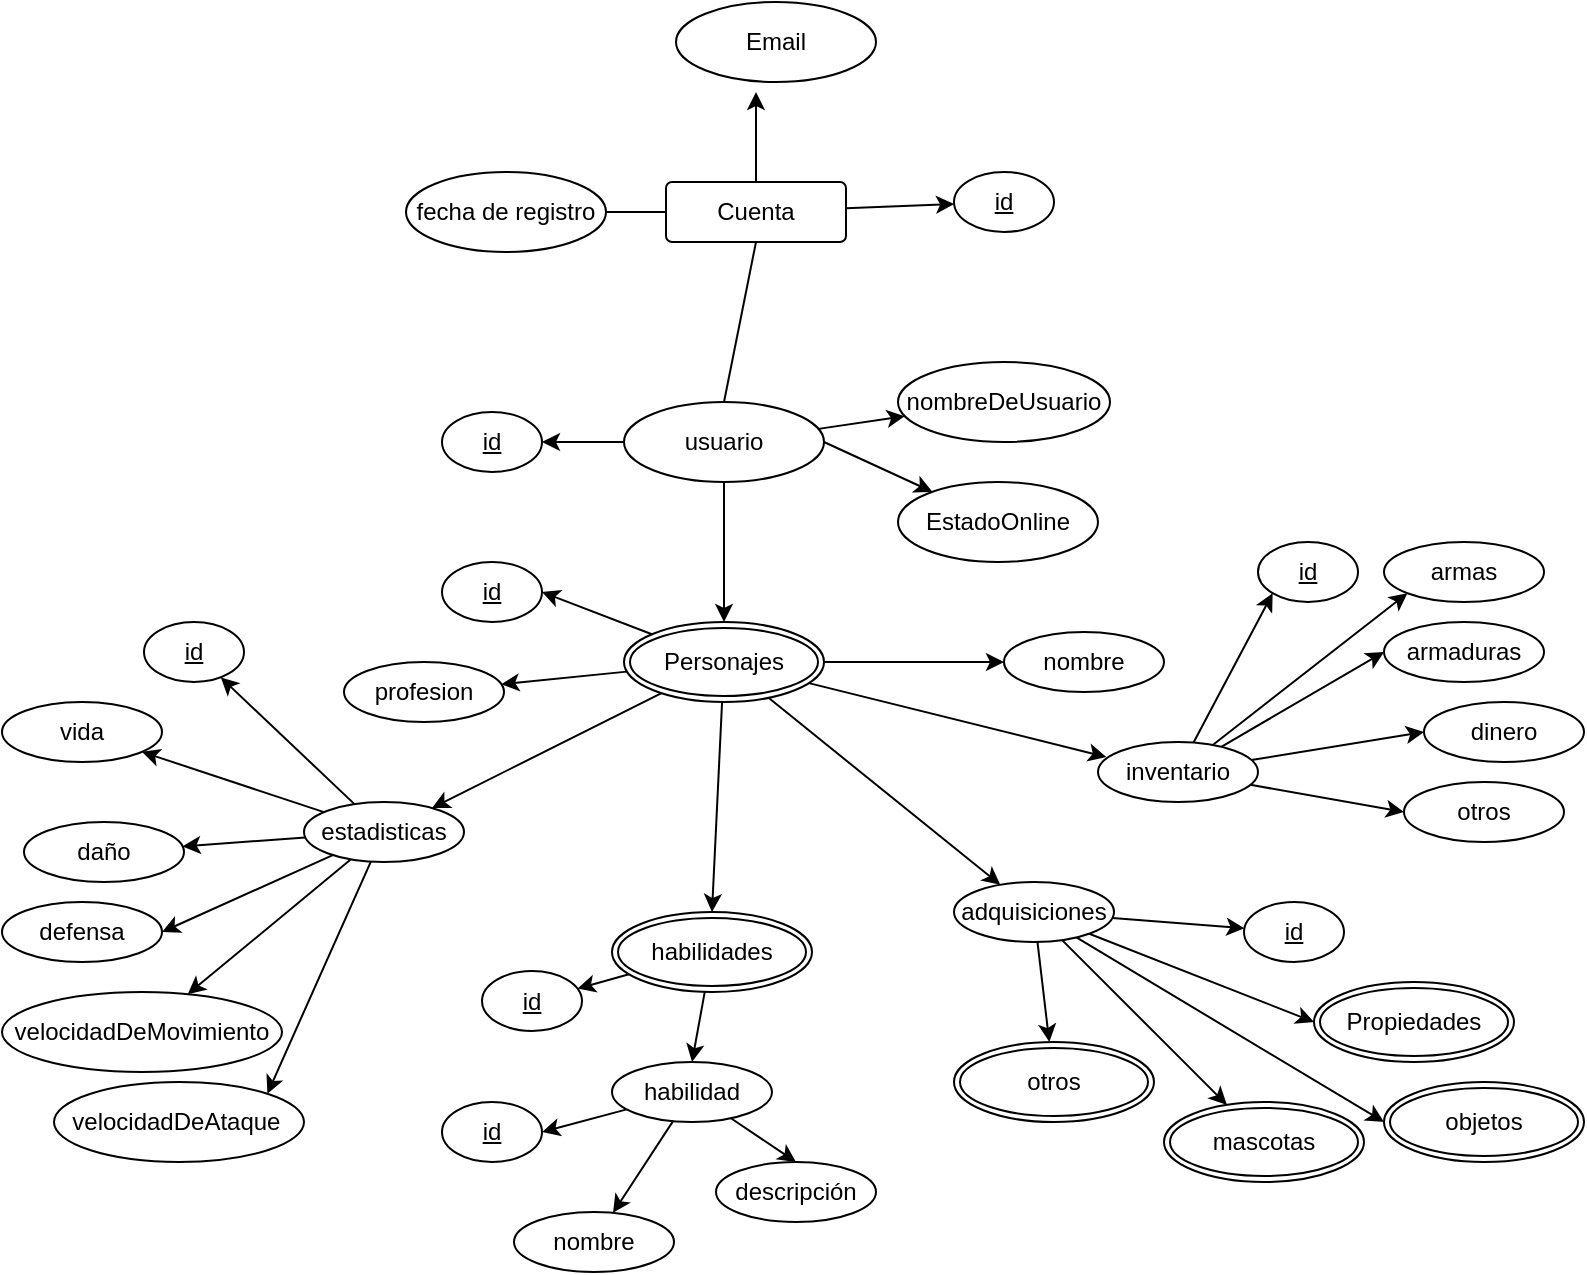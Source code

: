 <mxfile version="24.0.1" type="device" pages="3">
  <diagram name="Entidades v1" id="1uPNDZOsEEvHt69gcTwG">
    <mxGraphModel dx="1194" dy="750" grid="1" gridSize="10" guides="1" tooltips="1" connect="1" arrows="1" fold="1" page="1" pageScale="1" pageWidth="827" pageHeight="1169" math="0" shadow="0">
      <root>
        <mxCell id="0" />
        <mxCell id="1" parent="0" />
        <mxCell id="RHEeBH0dTN_NmTI-Ed17-5" value="fecha de registro" style="ellipse;whiteSpace=wrap;html=1;align=center;" parent="1" vertex="1">
          <mxGeometry x="211" y="155" width="100" height="40" as="geometry" />
        </mxCell>
        <mxCell id="RHEeBH0dTN_NmTI-Ed17-8" style="rounded=0;orthogonalLoop=1;jettySize=auto;html=1;endArrow=none;endFill=0;" parent="1" source="RHEeBH0dTN_NmTI-Ed17-7" target="RHEeBH0dTN_NmTI-Ed17-5" edge="1">
          <mxGeometry relative="1" as="geometry" />
        </mxCell>
        <mxCell id="RHEeBH0dTN_NmTI-Ed17-14" style="edgeStyle=orthogonalEdgeStyle;rounded=0;orthogonalLoop=1;jettySize=auto;html=1;" parent="1" source="RHEeBH0dTN_NmTI-Ed17-7" edge="1">
          <mxGeometry relative="1" as="geometry">
            <mxPoint x="386" y="115" as="targetPoint" />
          </mxGeometry>
        </mxCell>
        <mxCell id="RHEeBH0dTN_NmTI-Ed17-30" style="edgeStyle=none;rounded=0;orthogonalLoop=1;jettySize=auto;html=1;" parent="1" source="RHEeBH0dTN_NmTI-Ed17-7" target="RHEeBH0dTN_NmTI-Ed17-26" edge="1">
          <mxGeometry relative="1" as="geometry" />
        </mxCell>
        <mxCell id="RHEeBH0dTN_NmTI-Ed17-7" value="Cuenta" style="rounded=1;arcSize=10;whiteSpace=wrap;html=1;align=center;" parent="1" vertex="1">
          <mxGeometry x="341" y="160" width="90" height="30" as="geometry" />
        </mxCell>
        <mxCell id="RHEeBH0dTN_NmTI-Ed17-12" style="rounded=0;orthogonalLoop=1;jettySize=auto;html=1;entryX=0.5;entryY=1;entryDx=0;entryDy=0;endArrow=none;endFill=0;exitX=0.5;exitY=0;exitDx=0;exitDy=0;" parent="1" source="RHEeBH0dTN_NmTI-Ed17-23" target="RHEeBH0dTN_NmTI-Ed17-7" edge="1">
          <mxGeometry relative="1" as="geometry">
            <mxPoint x="265.926" y="340.556" as="sourcePoint" />
          </mxGeometry>
        </mxCell>
        <mxCell id="RHEeBH0dTN_NmTI-Ed17-13" value="Email" style="ellipse;whiteSpace=wrap;html=1;align=center;" parent="1" vertex="1">
          <mxGeometry x="346" y="70" width="100" height="40" as="geometry" />
        </mxCell>
        <mxCell id="RHEeBH0dTN_NmTI-Ed17-32" style="edgeStyle=none;rounded=0;orthogonalLoop=1;jettySize=auto;html=1;exitX=0;exitY=0.5;exitDx=0;exitDy=0;" parent="1" source="RHEeBH0dTN_NmTI-Ed17-23" target="RHEeBH0dTN_NmTI-Ed17-31" edge="1">
          <mxGeometry relative="1" as="geometry" />
        </mxCell>
        <mxCell id="RHEeBH0dTN_NmTI-Ed17-34" style="edgeStyle=none;rounded=0;orthogonalLoop=1;jettySize=auto;html=1;" parent="1" source="RHEeBH0dTN_NmTI-Ed17-23" target="RHEeBH0dTN_NmTI-Ed17-33" edge="1">
          <mxGeometry relative="1" as="geometry" />
        </mxCell>
        <mxCell id="RHEeBH0dTN_NmTI-Ed17-36" style="edgeStyle=none;rounded=0;orthogonalLoop=1;jettySize=auto;html=1;exitX=0.5;exitY=1;exitDx=0;exitDy=0;" parent="1" source="RHEeBH0dTN_NmTI-Ed17-23" target="RHEeBH0dTN_NmTI-Ed17-35" edge="1">
          <mxGeometry relative="1" as="geometry" />
        </mxCell>
        <mxCell id="RHEeBH0dTN_NmTI-Ed17-38" style="edgeStyle=none;rounded=0;orthogonalLoop=1;jettySize=auto;html=1;exitX=1;exitY=0.5;exitDx=0;exitDy=0;" parent="1" source="RHEeBH0dTN_NmTI-Ed17-23" target="RHEeBH0dTN_NmTI-Ed17-37" edge="1">
          <mxGeometry relative="1" as="geometry" />
        </mxCell>
        <mxCell id="RHEeBH0dTN_NmTI-Ed17-23" value="usuario" style="ellipse;whiteSpace=wrap;html=1;align=center;" parent="1" vertex="1">
          <mxGeometry x="320" y="270" width="100" height="40" as="geometry" />
        </mxCell>
        <mxCell id="RHEeBH0dTN_NmTI-Ed17-26" value="id" style="ellipse;whiteSpace=wrap;html=1;align=center;fontStyle=4;" parent="1" vertex="1">
          <mxGeometry x="485" y="155" width="50" height="30" as="geometry" />
        </mxCell>
        <mxCell id="RHEeBH0dTN_NmTI-Ed17-31" value="id" style="ellipse;whiteSpace=wrap;html=1;align=center;fontStyle=4;" parent="1" vertex="1">
          <mxGeometry x="229" y="275" width="50" height="30" as="geometry" />
        </mxCell>
        <mxCell id="RHEeBH0dTN_NmTI-Ed17-33" value="nombreDeUsuario" style="ellipse;whiteSpace=wrap;html=1;align=center;" parent="1" vertex="1">
          <mxGeometry x="457" y="250" width="106" height="40" as="geometry" />
        </mxCell>
        <mxCell id="RHEeBH0dTN_NmTI-Ed17-40" style="edgeStyle=none;rounded=0;orthogonalLoop=1;jettySize=auto;html=1;entryX=1;entryY=0.5;entryDx=0;entryDy=0;" parent="1" source="RHEeBH0dTN_NmTI-Ed17-35" target="RHEeBH0dTN_NmTI-Ed17-39" edge="1">
          <mxGeometry relative="1" as="geometry" />
        </mxCell>
        <mxCell id="RHEeBH0dTN_NmTI-Ed17-43" style="edgeStyle=none;rounded=0;orthogonalLoop=1;jettySize=auto;html=1;entryX=0;entryY=0.5;entryDx=0;entryDy=0;" parent="1" source="RHEeBH0dTN_NmTI-Ed17-35" target="RHEeBH0dTN_NmTI-Ed17-41" edge="1">
          <mxGeometry relative="1" as="geometry" />
        </mxCell>
        <mxCell id="RHEeBH0dTN_NmTI-Ed17-44" style="edgeStyle=none;rounded=0;orthogonalLoop=1;jettySize=auto;html=1;" parent="1" source="RHEeBH0dTN_NmTI-Ed17-35" target="RHEeBH0dTN_NmTI-Ed17-42" edge="1">
          <mxGeometry relative="1" as="geometry" />
        </mxCell>
        <mxCell id="RHEeBH0dTN_NmTI-Ed17-50" style="edgeStyle=none;rounded=0;orthogonalLoop=1;jettySize=auto;html=1;" parent="1" source="RHEeBH0dTN_NmTI-Ed17-35" target="RHEeBH0dTN_NmTI-Ed17-48" edge="1">
          <mxGeometry relative="1" as="geometry" />
        </mxCell>
        <mxCell id="RHEeBH0dTN_NmTI-Ed17-51" style="edgeStyle=none;rounded=0;orthogonalLoop=1;jettySize=auto;html=1;entryX=0.5;entryY=0;entryDx=0;entryDy=0;" parent="1" source="RHEeBH0dTN_NmTI-Ed17-35" target="RHEeBH0dTN_NmTI-Ed17-47" edge="1">
          <mxGeometry relative="1" as="geometry" />
        </mxCell>
        <mxCell id="RHEeBH0dTN_NmTI-Ed17-84" style="edgeStyle=none;rounded=0;orthogonalLoop=1;jettySize=auto;html=1;" parent="1" source="RHEeBH0dTN_NmTI-Ed17-35" target="RHEeBH0dTN_NmTI-Ed17-83" edge="1">
          <mxGeometry relative="1" as="geometry" />
        </mxCell>
        <mxCell id="RHEeBH0dTN_NmTI-Ed17-35" value="Personajes" style="ellipse;shape=doubleEllipse;margin=3;whiteSpace=wrap;html=1;align=center;" parent="1" vertex="1">
          <mxGeometry x="320" y="380" width="100" height="40" as="geometry" />
        </mxCell>
        <mxCell id="RHEeBH0dTN_NmTI-Ed17-37" value="EstadoOnline" style="ellipse;whiteSpace=wrap;html=1;align=center;" parent="1" vertex="1">
          <mxGeometry x="457" y="310" width="100" height="40" as="geometry" />
        </mxCell>
        <mxCell id="RHEeBH0dTN_NmTI-Ed17-39" value="id" style="ellipse;whiteSpace=wrap;html=1;align=center;fontStyle=4;" parent="1" vertex="1">
          <mxGeometry x="229" y="350" width="50" height="30" as="geometry" />
        </mxCell>
        <mxCell id="RHEeBH0dTN_NmTI-Ed17-41" value="nombre" style="ellipse;whiteSpace=wrap;html=1;align=center;" parent="1" vertex="1">
          <mxGeometry x="510" y="385" width="80" height="30" as="geometry" />
        </mxCell>
        <mxCell id="RHEeBH0dTN_NmTI-Ed17-42" value="profesion" style="ellipse;whiteSpace=wrap;html=1;align=center;" parent="1" vertex="1">
          <mxGeometry x="180" y="400" width="80" height="30" as="geometry" />
        </mxCell>
        <mxCell id="RHEeBH0dTN_NmTI-Ed17-71" style="edgeStyle=none;rounded=0;orthogonalLoop=1;jettySize=auto;html=1;entryX=0;entryY=1;entryDx=0;entryDy=0;" parent="1" source="RHEeBH0dTN_NmTI-Ed17-45" target="RHEeBH0dTN_NmTI-Ed17-57" edge="1">
          <mxGeometry relative="1" as="geometry" />
        </mxCell>
        <mxCell id="RHEeBH0dTN_NmTI-Ed17-76" style="edgeStyle=none;rounded=0;orthogonalLoop=1;jettySize=auto;html=1;entryX=0;entryY=1;entryDx=0;entryDy=0;" parent="1" source="RHEeBH0dTN_NmTI-Ed17-45" target="RHEeBH0dTN_NmTI-Ed17-72" edge="1">
          <mxGeometry relative="1" as="geometry" />
        </mxCell>
        <mxCell id="RHEeBH0dTN_NmTI-Ed17-77" style="edgeStyle=none;rounded=0;orthogonalLoop=1;jettySize=auto;html=1;entryX=0;entryY=0.5;entryDx=0;entryDy=0;" parent="1" source="RHEeBH0dTN_NmTI-Ed17-45" target="RHEeBH0dTN_NmTI-Ed17-75" edge="1">
          <mxGeometry relative="1" as="geometry" />
        </mxCell>
        <mxCell id="RHEeBH0dTN_NmTI-Ed17-78" style="edgeStyle=none;rounded=0;orthogonalLoop=1;jettySize=auto;html=1;entryX=0;entryY=0.5;entryDx=0;entryDy=0;" parent="1" source="RHEeBH0dTN_NmTI-Ed17-45" target="RHEeBH0dTN_NmTI-Ed17-74" edge="1">
          <mxGeometry relative="1" as="geometry" />
        </mxCell>
        <mxCell id="RHEeBH0dTN_NmTI-Ed17-79" style="edgeStyle=none;rounded=0;orthogonalLoop=1;jettySize=auto;html=1;entryX=0;entryY=0.5;entryDx=0;entryDy=0;" parent="1" source="RHEeBH0dTN_NmTI-Ed17-45" target="RHEeBH0dTN_NmTI-Ed17-73" edge="1">
          <mxGeometry relative="1" as="geometry" />
        </mxCell>
        <mxCell id="RHEeBH0dTN_NmTI-Ed17-45" value="inventario" style="ellipse;whiteSpace=wrap;html=1;align=center;" parent="1" vertex="1">
          <mxGeometry x="557" y="440" width="80" height="30" as="geometry" />
        </mxCell>
        <mxCell id="RHEeBH0dTN_NmTI-Ed17-102" style="edgeStyle=none;rounded=0;orthogonalLoop=1;jettySize=auto;html=1;" parent="1" source="RHEeBH0dTN_NmTI-Ed17-47" target="RHEeBH0dTN_NmTI-Ed17-55" edge="1">
          <mxGeometry relative="1" as="geometry" />
        </mxCell>
        <mxCell id="RHEeBH0dTN_NmTI-Ed17-114" style="edgeStyle=none;rounded=0;orthogonalLoop=1;jettySize=auto;html=1;entryX=0.5;entryY=0;entryDx=0;entryDy=0;" parent="1" source="RHEeBH0dTN_NmTI-Ed17-47" target="RHEeBH0dTN_NmTI-Ed17-103" edge="1">
          <mxGeometry relative="1" as="geometry" />
        </mxCell>
        <mxCell id="RHEeBH0dTN_NmTI-Ed17-47" value="habilidades" style="ellipse;shape=doubleEllipse;margin=3;whiteSpace=wrap;html=1;align=center;" parent="1" vertex="1">
          <mxGeometry x="314" y="525" width="100" height="40" as="geometry" />
        </mxCell>
        <mxCell id="RHEeBH0dTN_NmTI-Ed17-59" style="edgeStyle=none;rounded=0;orthogonalLoop=1;jettySize=auto;html=1;" parent="1" source="RHEeBH0dTN_NmTI-Ed17-48" target="RHEeBH0dTN_NmTI-Ed17-58" edge="1">
          <mxGeometry relative="1" as="geometry" />
        </mxCell>
        <mxCell id="RHEeBH0dTN_NmTI-Ed17-65" style="edgeStyle=none;rounded=0;orthogonalLoop=1;jettySize=auto;html=1;" parent="1" source="RHEeBH0dTN_NmTI-Ed17-48" target="RHEeBH0dTN_NmTI-Ed17-60" edge="1">
          <mxGeometry relative="1" as="geometry" />
        </mxCell>
        <mxCell id="RHEeBH0dTN_NmTI-Ed17-66" style="edgeStyle=none;rounded=0;orthogonalLoop=1;jettySize=auto;html=1;" parent="1" source="RHEeBH0dTN_NmTI-Ed17-48" target="RHEeBH0dTN_NmTI-Ed17-64" edge="1">
          <mxGeometry relative="1" as="geometry" />
        </mxCell>
        <mxCell id="RHEeBH0dTN_NmTI-Ed17-67" style="edgeStyle=none;rounded=0;orthogonalLoop=1;jettySize=auto;html=1;entryX=1;entryY=0.5;entryDx=0;entryDy=0;" parent="1" source="RHEeBH0dTN_NmTI-Ed17-48" target="RHEeBH0dTN_NmTI-Ed17-63" edge="1">
          <mxGeometry relative="1" as="geometry" />
        </mxCell>
        <mxCell id="RHEeBH0dTN_NmTI-Ed17-124" style="edgeStyle=none;rounded=0;orthogonalLoop=1;jettySize=auto;html=1;" parent="1" source="RHEeBH0dTN_NmTI-Ed17-48" target="RHEeBH0dTN_NmTI-Ed17-61" edge="1">
          <mxGeometry relative="1" as="geometry" />
        </mxCell>
        <mxCell id="RHEeBH0dTN_NmTI-Ed17-126" style="edgeStyle=none;rounded=0;orthogonalLoop=1;jettySize=auto;html=1;entryX=1;entryY=0;entryDx=0;entryDy=0;" parent="1" source="RHEeBH0dTN_NmTI-Ed17-48" target="RHEeBH0dTN_NmTI-Ed17-62" edge="1">
          <mxGeometry relative="1" as="geometry" />
        </mxCell>
        <mxCell id="RHEeBH0dTN_NmTI-Ed17-48" value="estadisticas" style="ellipse;whiteSpace=wrap;html=1;align=center;" parent="1" vertex="1">
          <mxGeometry x="160" y="470" width="80" height="30" as="geometry" />
        </mxCell>
        <mxCell id="RHEeBH0dTN_NmTI-Ed17-53" style="edgeStyle=none;rounded=0;orthogonalLoop=1;jettySize=auto;html=1;entryX=0.052;entryY=0.25;entryDx=0;entryDy=0;entryPerimeter=0;" parent="1" source="RHEeBH0dTN_NmTI-Ed17-35" target="RHEeBH0dTN_NmTI-Ed17-45" edge="1">
          <mxGeometry relative="1" as="geometry" />
        </mxCell>
        <mxCell id="RHEeBH0dTN_NmTI-Ed17-55" value="id" style="ellipse;whiteSpace=wrap;html=1;align=center;fontStyle=4;" parent="1" vertex="1">
          <mxGeometry x="249" y="554.5" width="50" height="30" as="geometry" />
        </mxCell>
        <mxCell id="RHEeBH0dTN_NmTI-Ed17-56" value="id" style="ellipse;whiteSpace=wrap;html=1;align=center;fontStyle=4;" parent="1" vertex="1">
          <mxGeometry x="630" y="520" width="50" height="30" as="geometry" />
        </mxCell>
        <mxCell id="RHEeBH0dTN_NmTI-Ed17-57" value="id" style="ellipse;whiteSpace=wrap;html=1;align=center;fontStyle=4;" parent="1" vertex="1">
          <mxGeometry x="637" y="340" width="50" height="30" as="geometry" />
        </mxCell>
        <mxCell id="RHEeBH0dTN_NmTI-Ed17-58" value="id" style="ellipse;whiteSpace=wrap;html=1;align=center;fontStyle=4;" parent="1" vertex="1">
          <mxGeometry x="80" y="380" width="50" height="30" as="geometry" />
        </mxCell>
        <mxCell id="RHEeBH0dTN_NmTI-Ed17-60" value="vida" style="ellipse;whiteSpace=wrap;html=1;align=center;" parent="1" vertex="1">
          <mxGeometry x="9" y="420" width="80" height="30" as="geometry" />
        </mxCell>
        <mxCell id="RHEeBH0dTN_NmTI-Ed17-62" value="velocidadDeAtaque&lt;span style=&quot;white-space: pre;&quot;&gt;&#x9;&lt;/span&gt;" style="ellipse;whiteSpace=wrap;html=1;align=center;" parent="1" vertex="1">
          <mxGeometry x="35" y="610" width="125" height="40" as="geometry" />
        </mxCell>
        <mxCell id="RHEeBH0dTN_NmTI-Ed17-63" value="defensa" style="ellipse;whiteSpace=wrap;html=1;align=center;" parent="1" vertex="1">
          <mxGeometry x="9" y="520" width="80" height="30" as="geometry" />
        </mxCell>
        <mxCell id="RHEeBH0dTN_NmTI-Ed17-64" value="daño" style="ellipse;whiteSpace=wrap;html=1;align=center;" parent="1" vertex="1">
          <mxGeometry x="20" y="480" width="80" height="30" as="geometry" />
        </mxCell>
        <mxCell id="RHEeBH0dTN_NmTI-Ed17-72" value="armas" style="ellipse;whiteSpace=wrap;html=1;align=center;" parent="1" vertex="1">
          <mxGeometry x="700" y="340" width="80" height="30" as="geometry" />
        </mxCell>
        <mxCell id="RHEeBH0dTN_NmTI-Ed17-73" value="otros" style="ellipse;whiteSpace=wrap;html=1;align=center;" parent="1" vertex="1">
          <mxGeometry x="710" y="460" width="80" height="30" as="geometry" />
        </mxCell>
        <mxCell id="RHEeBH0dTN_NmTI-Ed17-74" value="dinero" style="ellipse;whiteSpace=wrap;html=1;align=center;" parent="1" vertex="1">
          <mxGeometry x="720" y="420" width="80" height="30" as="geometry" />
        </mxCell>
        <mxCell id="RHEeBH0dTN_NmTI-Ed17-75" value="armaduras" style="ellipse;whiteSpace=wrap;html=1;align=center;" parent="1" vertex="1">
          <mxGeometry x="700" y="380" width="80" height="30" as="geometry" />
        </mxCell>
        <mxCell id="RHEeBH0dTN_NmTI-Ed17-85" style="edgeStyle=none;rounded=0;orthogonalLoop=1;jettySize=auto;html=1;" parent="1" source="RHEeBH0dTN_NmTI-Ed17-83" target="RHEeBH0dTN_NmTI-Ed17-56" edge="1">
          <mxGeometry relative="1" as="geometry" />
        </mxCell>
        <mxCell id="RHEeBH0dTN_NmTI-Ed17-91" style="edgeStyle=none;rounded=0;orthogonalLoop=1;jettySize=auto;html=1;entryX=0;entryY=0.5;entryDx=0;entryDy=0;" parent="1" source="RHEeBH0dTN_NmTI-Ed17-83" target="RHEeBH0dTN_NmTI-Ed17-87" edge="1">
          <mxGeometry relative="1" as="geometry" />
        </mxCell>
        <mxCell id="RHEeBH0dTN_NmTI-Ed17-92" style="edgeStyle=none;rounded=0;orthogonalLoop=1;jettySize=auto;html=1;entryX=0;entryY=0.5;entryDx=0;entryDy=0;" parent="1" source="RHEeBH0dTN_NmTI-Ed17-83" target="RHEeBH0dTN_NmTI-Ed17-88" edge="1">
          <mxGeometry relative="1" as="geometry" />
        </mxCell>
        <mxCell id="RHEeBH0dTN_NmTI-Ed17-94" style="edgeStyle=none;rounded=0;orthogonalLoop=1;jettySize=auto;html=1;" parent="1" source="RHEeBH0dTN_NmTI-Ed17-83" target="RHEeBH0dTN_NmTI-Ed17-90" edge="1">
          <mxGeometry relative="1" as="geometry" />
        </mxCell>
        <mxCell id="RHEeBH0dTN_NmTI-Ed17-83" value="adquisiciones" style="ellipse;whiteSpace=wrap;html=1;align=center;" parent="1" vertex="1">
          <mxGeometry x="485" y="510" width="80" height="30" as="geometry" />
        </mxCell>
        <mxCell id="RHEeBH0dTN_NmTI-Ed17-87" value="Propiedades" style="ellipse;shape=doubleEllipse;margin=3;whiteSpace=wrap;html=1;align=center;" parent="1" vertex="1">
          <mxGeometry x="665" y="560" width="100" height="40" as="geometry" />
        </mxCell>
        <mxCell id="RHEeBH0dTN_NmTI-Ed17-88" value="objetos" style="ellipse;shape=doubleEllipse;margin=3;whiteSpace=wrap;html=1;align=center;" parent="1" vertex="1">
          <mxGeometry x="700" y="610" width="100" height="40" as="geometry" />
        </mxCell>
        <mxCell id="RHEeBH0dTN_NmTI-Ed17-89" value="mascotas" style="ellipse;shape=doubleEllipse;margin=3;whiteSpace=wrap;html=1;align=center;" parent="1" vertex="1">
          <mxGeometry x="590" y="620" width="100" height="40" as="geometry" />
        </mxCell>
        <mxCell id="RHEeBH0dTN_NmTI-Ed17-90" value="otros" style="ellipse;shape=doubleEllipse;margin=3;whiteSpace=wrap;html=1;align=center;" parent="1" vertex="1">
          <mxGeometry x="485" y="590" width="100" height="40" as="geometry" />
        </mxCell>
        <mxCell id="RHEeBH0dTN_NmTI-Ed17-93" style="edgeStyle=none;rounded=0;orthogonalLoop=1;jettySize=auto;html=1;" parent="1" source="RHEeBH0dTN_NmTI-Ed17-83" target="RHEeBH0dTN_NmTI-Ed17-89" edge="1">
          <mxGeometry relative="1" as="geometry" />
        </mxCell>
        <mxCell id="RHEeBH0dTN_NmTI-Ed17-106" style="edgeStyle=none;rounded=0;orthogonalLoop=1;jettySize=auto;html=1;entryX=1;entryY=0.5;entryDx=0;entryDy=0;" parent="1" source="RHEeBH0dTN_NmTI-Ed17-103" target="RHEeBH0dTN_NmTI-Ed17-105" edge="1">
          <mxGeometry relative="1" as="geometry" />
        </mxCell>
        <mxCell id="RHEeBH0dTN_NmTI-Ed17-121" style="edgeStyle=none;rounded=0;orthogonalLoop=1;jettySize=auto;html=1;entryX=0.5;entryY=0;entryDx=0;entryDy=0;" parent="1" source="RHEeBH0dTN_NmTI-Ed17-103" target="RHEeBH0dTN_NmTI-Ed17-120" edge="1">
          <mxGeometry relative="1" as="geometry" />
        </mxCell>
        <mxCell id="RHEeBH0dTN_NmTI-Ed17-122" style="edgeStyle=none;rounded=0;orthogonalLoop=1;jettySize=auto;html=1;" parent="1" source="RHEeBH0dTN_NmTI-Ed17-103" target="RHEeBH0dTN_NmTI-Ed17-119" edge="1">
          <mxGeometry relative="1" as="geometry" />
        </mxCell>
        <mxCell id="RHEeBH0dTN_NmTI-Ed17-103" value="habilidad" style="ellipse;whiteSpace=wrap;html=1;align=center;" parent="1" vertex="1">
          <mxGeometry x="314" y="600" width="80" height="30" as="geometry" />
        </mxCell>
        <mxCell id="RHEeBH0dTN_NmTI-Ed17-105" value="id" style="ellipse;whiteSpace=wrap;html=1;align=center;fontStyle=4;" parent="1" vertex="1">
          <mxGeometry x="229" y="620" width="50" height="30" as="geometry" />
        </mxCell>
        <mxCell id="RHEeBH0dTN_NmTI-Ed17-119" value="nombre" style="ellipse;whiteSpace=wrap;html=1;align=center;" parent="1" vertex="1">
          <mxGeometry x="265" y="675" width="80" height="30" as="geometry" />
        </mxCell>
        <mxCell id="RHEeBH0dTN_NmTI-Ed17-120" value="descripción" style="ellipse;whiteSpace=wrap;html=1;align=center;" parent="1" vertex="1">
          <mxGeometry x="366" y="650" width="80" height="30" as="geometry" />
        </mxCell>
        <mxCell id="RHEeBH0dTN_NmTI-Ed17-61" value="velocidadDeMovimiento" style="ellipse;whiteSpace=wrap;html=1;align=center;" parent="1" vertex="1">
          <mxGeometry x="9" y="565" width="140" height="40" as="geometry" />
        </mxCell>
      </root>
    </mxGraphModel>
  </diagram>
  <diagram name="Entidades v2" id="EctXucT59F4RmyAVyNQF">
    <mxGraphModel dx="1194" dy="750" grid="1" gridSize="10" guides="1" tooltips="1" connect="1" arrows="1" fold="1" page="1" pageScale="1" pageWidth="827" pageHeight="1169" math="0" shadow="0">
      <root>
        <mxCell id="yYj5ZXo-e25BmUSVh3sV-0" />
        <mxCell id="yYj5ZXo-e25BmUSVh3sV-1" parent="yYj5ZXo-e25BmUSVh3sV-0" />
        <mxCell id="yYj5ZXo-e25BmUSVh3sV-2" value="fecha de registro" style="ellipse;whiteSpace=wrap;html=1;align=center;" vertex="1" parent="yYj5ZXo-e25BmUSVh3sV-1">
          <mxGeometry x="20" y="115" width="100" height="40" as="geometry" />
        </mxCell>
        <mxCell id="yYj5ZXo-e25BmUSVh3sV-3" style="rounded=0;orthogonalLoop=1;jettySize=auto;html=1;endArrow=none;endFill=0;" edge="1" parent="yYj5ZXo-e25BmUSVh3sV-1" source="yYj5ZXo-e25BmUSVh3sV-6" target="yYj5ZXo-e25BmUSVh3sV-2">
          <mxGeometry relative="1" as="geometry" />
        </mxCell>
        <mxCell id="yYj5ZXo-e25BmUSVh3sV-4" style="edgeStyle=orthogonalEdgeStyle;rounded=0;orthogonalLoop=1;jettySize=auto;html=1;" edge="1" parent="yYj5ZXo-e25BmUSVh3sV-1" source="yYj5ZXo-e25BmUSVh3sV-6">
          <mxGeometry relative="1" as="geometry">
            <mxPoint x="195" y="75" as="targetPoint" />
          </mxGeometry>
        </mxCell>
        <mxCell id="yYj5ZXo-e25BmUSVh3sV-5" style="edgeStyle=none;rounded=0;orthogonalLoop=1;jettySize=auto;html=1;" edge="1" parent="yYj5ZXo-e25BmUSVh3sV-1" source="yYj5ZXo-e25BmUSVh3sV-6" target="yYj5ZXo-e25BmUSVh3sV-14">
          <mxGeometry relative="1" as="geometry" />
        </mxCell>
        <mxCell id="yYj5ZXo-e25BmUSVh3sV-6" value="Cuenta" style="rounded=1;arcSize=10;whiteSpace=wrap;html=1;align=center;" vertex="1" parent="yYj5ZXo-e25BmUSVh3sV-1">
          <mxGeometry x="150" y="120" width="90" height="30" as="geometry" />
        </mxCell>
        <mxCell id="yYj5ZXo-e25BmUSVh3sV-8" value="Email" style="ellipse;whiteSpace=wrap;html=1;align=center;" vertex="1" parent="yYj5ZXo-e25BmUSVh3sV-1">
          <mxGeometry x="155" y="30" width="100" height="40" as="geometry" />
        </mxCell>
        <mxCell id="yYj5ZXo-e25BmUSVh3sV-9" style="edgeStyle=none;rounded=0;orthogonalLoop=1;jettySize=auto;html=1;exitX=0;exitY=0.5;exitDx=0;exitDy=0;" edge="1" parent="yYj5ZXo-e25BmUSVh3sV-1" source="hoCYkVk_0aY8cRzJNx0p-1" target="yYj5ZXo-e25BmUSVh3sV-15">
          <mxGeometry relative="1" as="geometry">
            <mxPoint x="521" y="110" as="sourcePoint" />
          </mxGeometry>
        </mxCell>
        <mxCell id="yYj5ZXo-e25BmUSVh3sV-10" style="edgeStyle=none;rounded=0;orthogonalLoop=1;jettySize=auto;html=1;exitX=1;exitY=0;exitDx=0;exitDy=0;" edge="1" parent="yYj5ZXo-e25BmUSVh3sV-1" source="hoCYkVk_0aY8cRzJNx0p-1" target="yYj5ZXo-e25BmUSVh3sV-16">
          <mxGeometry relative="1" as="geometry">
            <mxPoint x="618.434" y="103.675" as="sourcePoint" />
          </mxGeometry>
        </mxCell>
        <mxCell id="yYj5ZXo-e25BmUSVh3sV-12" style="edgeStyle=none;rounded=0;orthogonalLoop=1;jettySize=auto;html=1;exitX=1;exitY=0.75;exitDx=0;exitDy=0;" edge="1" parent="yYj5ZXo-e25BmUSVh3sV-1" source="hoCYkVk_0aY8cRzJNx0p-1" target="yYj5ZXo-e25BmUSVh3sV-24">
          <mxGeometry relative="1" as="geometry">
            <mxPoint x="621" y="110" as="sourcePoint" />
          </mxGeometry>
        </mxCell>
        <mxCell id="yYj5ZXo-e25BmUSVh3sV-14" value="id" style="ellipse;whiteSpace=wrap;html=1;align=center;fontStyle=4;" vertex="1" parent="yYj5ZXo-e25BmUSVh3sV-1">
          <mxGeometry x="294" y="115" width="50" height="30" as="geometry" />
        </mxCell>
        <mxCell id="yYj5ZXo-e25BmUSVh3sV-15" value="id" style="ellipse;whiteSpace=wrap;html=1;align=center;fontStyle=4;" vertex="1" parent="yYj5ZXo-e25BmUSVh3sV-1">
          <mxGeometry x="430" y="95" width="50" height="30" as="geometry" />
        </mxCell>
        <mxCell id="yYj5ZXo-e25BmUSVh3sV-16" value="nombreDeUsuario" style="ellipse;whiteSpace=wrap;html=1;align=center;" vertex="1" parent="yYj5ZXo-e25BmUSVh3sV-1">
          <mxGeometry x="658" y="70" width="106" height="40" as="geometry" />
        </mxCell>
        <mxCell id="yYj5ZXo-e25BmUSVh3sV-17" style="edgeStyle=none;rounded=0;orthogonalLoop=1;jettySize=auto;html=1;entryX=1;entryY=0.5;entryDx=0;entryDy=0;exitX=0;exitY=0;exitDx=0;exitDy=0;" edge="1" parent="yYj5ZXo-e25BmUSVh3sV-1" source="hoCYkVk_0aY8cRzJNx0p-2" target="yYj5ZXo-e25BmUSVh3sV-25">
          <mxGeometry relative="1" as="geometry" />
        </mxCell>
        <mxCell id="yYj5ZXo-e25BmUSVh3sV-18" style="edgeStyle=none;rounded=0;orthogonalLoop=1;jettySize=auto;html=1;entryX=0;entryY=0.5;entryDx=0;entryDy=0;exitX=1;exitY=0.5;exitDx=0;exitDy=0;" edge="1" parent="yYj5ZXo-e25BmUSVh3sV-1" source="hoCYkVk_0aY8cRzJNx0p-2" target="yYj5ZXo-e25BmUSVh3sV-26">
          <mxGeometry relative="1" as="geometry" />
        </mxCell>
        <mxCell id="yYj5ZXo-e25BmUSVh3sV-19" style="edgeStyle=none;rounded=0;orthogonalLoop=1;jettySize=auto;html=1;exitX=0;exitY=0.5;exitDx=0;exitDy=0;" edge="1" parent="yYj5ZXo-e25BmUSVh3sV-1" source="hoCYkVk_0aY8cRzJNx0p-2" target="yYj5ZXo-e25BmUSVh3sV-27">
          <mxGeometry relative="1" as="geometry" />
        </mxCell>
        <mxCell id="yYj5ZXo-e25BmUSVh3sV-20" style="edgeStyle=none;rounded=0;orthogonalLoop=1;jettySize=auto;html=1;exitX=0.122;exitY=1.033;exitDx=0;exitDy=0;exitPerimeter=0;" edge="1" parent="yYj5ZXo-e25BmUSVh3sV-1" source="hoCYkVk_0aY8cRzJNx0p-2" target="yYj5ZXo-e25BmUSVh3sV-43">
          <mxGeometry relative="1" as="geometry" />
        </mxCell>
        <mxCell id="yYj5ZXo-e25BmUSVh3sV-21" style="edgeStyle=none;rounded=0;orthogonalLoop=1;jettySize=auto;html=1;entryX=0.5;entryY=0;entryDx=0;entryDy=0;exitX=0.5;exitY=1;exitDx=0;exitDy=0;" edge="1" parent="yYj5ZXo-e25BmUSVh3sV-1" source="hoCYkVk_0aY8cRzJNx0p-2" target="yYj5ZXo-e25BmUSVh3sV-36">
          <mxGeometry relative="1" as="geometry" />
        </mxCell>
        <mxCell id="yYj5ZXo-e25BmUSVh3sV-22" style="edgeStyle=none;rounded=0;orthogonalLoop=1;jettySize=auto;html=1;exitX=0.878;exitY=1.133;exitDx=0;exitDy=0;exitPerimeter=0;" edge="1" parent="yYj5ZXo-e25BmUSVh3sV-1" source="hoCYkVk_0aY8cRzJNx0p-2" target="yYj5ZXo-e25BmUSVh3sV-61">
          <mxGeometry relative="1" as="geometry" />
        </mxCell>
        <mxCell id="yYj5ZXo-e25BmUSVh3sV-24" value="EstadoOnline" style="ellipse;whiteSpace=wrap;html=1;align=center;" vertex="1" parent="yYj5ZXo-e25BmUSVh3sV-1">
          <mxGeometry x="658" y="130" width="100" height="40" as="geometry" />
        </mxCell>
        <mxCell id="yYj5ZXo-e25BmUSVh3sV-25" value="id" style="ellipse;whiteSpace=wrap;html=1;align=center;fontStyle=4;" vertex="1" parent="yYj5ZXo-e25BmUSVh3sV-1">
          <mxGeometry x="240" y="240" width="50" height="30" as="geometry" />
        </mxCell>
        <mxCell id="yYj5ZXo-e25BmUSVh3sV-26" value="nombre" style="ellipse;whiteSpace=wrap;html=1;align=center;" vertex="1" parent="yYj5ZXo-e25BmUSVh3sV-1">
          <mxGeometry x="521" y="275" width="80" height="30" as="geometry" />
        </mxCell>
        <mxCell id="yYj5ZXo-e25BmUSVh3sV-27" value="profesion" style="ellipse;whiteSpace=wrap;html=1;align=center;" vertex="1" parent="yYj5ZXo-e25BmUSVh3sV-1">
          <mxGeometry x="191" y="290" width="80" height="30" as="geometry" />
        </mxCell>
        <mxCell id="yYj5ZXo-e25BmUSVh3sV-28" style="edgeStyle=none;rounded=0;orthogonalLoop=1;jettySize=auto;html=1;entryX=0;entryY=1;entryDx=0;entryDy=0;" edge="1" parent="yYj5ZXo-e25BmUSVh3sV-1" source="yYj5ZXo-e25BmUSVh3sV-33" target="yYj5ZXo-e25BmUSVh3sV-47">
          <mxGeometry relative="1" as="geometry" />
        </mxCell>
        <mxCell id="yYj5ZXo-e25BmUSVh3sV-29" style="edgeStyle=none;rounded=0;orthogonalLoop=1;jettySize=auto;html=1;entryX=0;entryY=1;entryDx=0;entryDy=0;" edge="1" parent="yYj5ZXo-e25BmUSVh3sV-1" source="yYj5ZXo-e25BmUSVh3sV-33" target="yYj5ZXo-e25BmUSVh3sV-53">
          <mxGeometry relative="1" as="geometry" />
        </mxCell>
        <mxCell id="yYj5ZXo-e25BmUSVh3sV-30" style="edgeStyle=none;rounded=0;orthogonalLoop=1;jettySize=auto;html=1;entryX=0;entryY=0.5;entryDx=0;entryDy=0;" edge="1" parent="yYj5ZXo-e25BmUSVh3sV-1" source="yYj5ZXo-e25BmUSVh3sV-33" target="yYj5ZXo-e25BmUSVh3sV-56">
          <mxGeometry relative="1" as="geometry" />
        </mxCell>
        <mxCell id="yYj5ZXo-e25BmUSVh3sV-31" style="edgeStyle=none;rounded=0;orthogonalLoop=1;jettySize=auto;html=1;entryX=0;entryY=0.5;entryDx=0;entryDy=0;" edge="1" parent="yYj5ZXo-e25BmUSVh3sV-1" source="yYj5ZXo-e25BmUSVh3sV-33" target="yYj5ZXo-e25BmUSVh3sV-55">
          <mxGeometry relative="1" as="geometry" />
        </mxCell>
        <mxCell id="yYj5ZXo-e25BmUSVh3sV-32" style="edgeStyle=none;rounded=0;orthogonalLoop=1;jettySize=auto;html=1;entryX=0;entryY=0.5;entryDx=0;entryDy=0;" edge="1" parent="yYj5ZXo-e25BmUSVh3sV-1" source="yYj5ZXo-e25BmUSVh3sV-33" target="yYj5ZXo-e25BmUSVh3sV-54">
          <mxGeometry relative="1" as="geometry" />
        </mxCell>
        <mxCell id="yYj5ZXo-e25BmUSVh3sV-33" value="inventario" style="ellipse;whiteSpace=wrap;html=1;align=center;" vertex="1" parent="yYj5ZXo-e25BmUSVh3sV-1">
          <mxGeometry x="568" y="330" width="80" height="30" as="geometry" />
        </mxCell>
        <mxCell id="yYj5ZXo-e25BmUSVh3sV-34" style="edgeStyle=none;rounded=0;orthogonalLoop=1;jettySize=auto;html=1;" edge="1" parent="yYj5ZXo-e25BmUSVh3sV-1" source="yYj5ZXo-e25BmUSVh3sV-36" target="yYj5ZXo-e25BmUSVh3sV-45">
          <mxGeometry relative="1" as="geometry" />
        </mxCell>
        <mxCell id="yYj5ZXo-e25BmUSVh3sV-35" style="edgeStyle=none;rounded=0;orthogonalLoop=1;jettySize=auto;html=1;entryX=0.5;entryY=0;entryDx=0;entryDy=0;" edge="1" parent="yYj5ZXo-e25BmUSVh3sV-1" source="yYj5ZXo-e25BmUSVh3sV-36" target="yYj5ZXo-e25BmUSVh3sV-70">
          <mxGeometry relative="1" as="geometry" />
        </mxCell>
        <mxCell id="yYj5ZXo-e25BmUSVh3sV-36" value="habilidades" style="ellipse;shape=doubleEllipse;margin=3;whiteSpace=wrap;html=1;align=center;" vertex="1" parent="yYj5ZXo-e25BmUSVh3sV-1">
          <mxGeometry x="325" y="415" width="100" height="40" as="geometry" />
        </mxCell>
        <mxCell id="yYj5ZXo-e25BmUSVh3sV-37" style="edgeStyle=none;rounded=0;orthogonalLoop=1;jettySize=auto;html=1;" edge="1" parent="yYj5ZXo-e25BmUSVh3sV-1" source="yYj5ZXo-e25BmUSVh3sV-43" target="yYj5ZXo-e25BmUSVh3sV-48">
          <mxGeometry relative="1" as="geometry" />
        </mxCell>
        <mxCell id="yYj5ZXo-e25BmUSVh3sV-38" style="edgeStyle=none;rounded=0;orthogonalLoop=1;jettySize=auto;html=1;" edge="1" parent="yYj5ZXo-e25BmUSVh3sV-1" source="yYj5ZXo-e25BmUSVh3sV-43" target="yYj5ZXo-e25BmUSVh3sV-49">
          <mxGeometry relative="1" as="geometry" />
        </mxCell>
        <mxCell id="yYj5ZXo-e25BmUSVh3sV-39" style="edgeStyle=none;rounded=0;orthogonalLoop=1;jettySize=auto;html=1;" edge="1" parent="yYj5ZXo-e25BmUSVh3sV-1" source="yYj5ZXo-e25BmUSVh3sV-43" target="yYj5ZXo-e25BmUSVh3sV-52">
          <mxGeometry relative="1" as="geometry" />
        </mxCell>
        <mxCell id="yYj5ZXo-e25BmUSVh3sV-40" style="edgeStyle=none;rounded=0;orthogonalLoop=1;jettySize=auto;html=1;entryX=1;entryY=0.5;entryDx=0;entryDy=0;" edge="1" parent="yYj5ZXo-e25BmUSVh3sV-1" source="yYj5ZXo-e25BmUSVh3sV-43" target="yYj5ZXo-e25BmUSVh3sV-51">
          <mxGeometry relative="1" as="geometry" />
        </mxCell>
        <mxCell id="yYj5ZXo-e25BmUSVh3sV-41" style="edgeStyle=none;rounded=0;orthogonalLoop=1;jettySize=auto;html=1;" edge="1" parent="yYj5ZXo-e25BmUSVh3sV-1" source="yYj5ZXo-e25BmUSVh3sV-43" target="yYj5ZXo-e25BmUSVh3sV-74">
          <mxGeometry relative="1" as="geometry" />
        </mxCell>
        <mxCell id="yYj5ZXo-e25BmUSVh3sV-42" style="edgeStyle=none;rounded=0;orthogonalLoop=1;jettySize=auto;html=1;entryX=1;entryY=0;entryDx=0;entryDy=0;" edge="1" parent="yYj5ZXo-e25BmUSVh3sV-1" source="yYj5ZXo-e25BmUSVh3sV-43" target="yYj5ZXo-e25BmUSVh3sV-50">
          <mxGeometry relative="1" as="geometry" />
        </mxCell>
        <mxCell id="yYj5ZXo-e25BmUSVh3sV-43" value="estadisticas" style="ellipse;whiteSpace=wrap;html=1;align=center;" vertex="1" parent="yYj5ZXo-e25BmUSVh3sV-1">
          <mxGeometry x="171" y="360" width="80" height="30" as="geometry" />
        </mxCell>
        <mxCell id="yYj5ZXo-e25BmUSVh3sV-44" style="edgeStyle=none;rounded=0;orthogonalLoop=1;jettySize=auto;html=1;entryX=0.052;entryY=0.25;entryDx=0;entryDy=0;entryPerimeter=0;exitX=1;exitY=1;exitDx=0;exitDy=0;" edge="1" parent="yYj5ZXo-e25BmUSVh3sV-1" source="hoCYkVk_0aY8cRzJNx0p-2" target="yYj5ZXo-e25BmUSVh3sV-33">
          <mxGeometry relative="1" as="geometry" />
        </mxCell>
        <mxCell id="yYj5ZXo-e25BmUSVh3sV-45" value="id" style="ellipse;whiteSpace=wrap;html=1;align=center;fontStyle=4;" vertex="1" parent="yYj5ZXo-e25BmUSVh3sV-1">
          <mxGeometry x="260" y="444.5" width="50" height="30" as="geometry" />
        </mxCell>
        <mxCell id="yYj5ZXo-e25BmUSVh3sV-46" value="id" style="ellipse;whiteSpace=wrap;html=1;align=center;fontStyle=4;" vertex="1" parent="yYj5ZXo-e25BmUSVh3sV-1">
          <mxGeometry x="641" y="410" width="50" height="30" as="geometry" />
        </mxCell>
        <mxCell id="yYj5ZXo-e25BmUSVh3sV-47" value="id" style="ellipse;whiteSpace=wrap;html=1;align=center;fontStyle=4;" vertex="1" parent="yYj5ZXo-e25BmUSVh3sV-1">
          <mxGeometry x="648" y="230" width="50" height="30" as="geometry" />
        </mxCell>
        <mxCell id="yYj5ZXo-e25BmUSVh3sV-48" value="id" style="ellipse;whiteSpace=wrap;html=1;align=center;fontStyle=4;" vertex="1" parent="yYj5ZXo-e25BmUSVh3sV-1">
          <mxGeometry x="91" y="270" width="50" height="30" as="geometry" />
        </mxCell>
        <mxCell id="yYj5ZXo-e25BmUSVh3sV-49" value="vida" style="ellipse;whiteSpace=wrap;html=1;align=center;" vertex="1" parent="yYj5ZXo-e25BmUSVh3sV-1">
          <mxGeometry x="20" y="310" width="80" height="30" as="geometry" />
        </mxCell>
        <mxCell id="yYj5ZXo-e25BmUSVh3sV-50" value="velocidadDeAtaque&lt;span style=&quot;white-space: pre;&quot;&gt;&#x9;&lt;/span&gt;" style="ellipse;whiteSpace=wrap;html=1;align=center;" vertex="1" parent="yYj5ZXo-e25BmUSVh3sV-1">
          <mxGeometry x="46" y="500" width="125" height="40" as="geometry" />
        </mxCell>
        <mxCell id="yYj5ZXo-e25BmUSVh3sV-51" value="defensa" style="ellipse;whiteSpace=wrap;html=1;align=center;" vertex="1" parent="yYj5ZXo-e25BmUSVh3sV-1">
          <mxGeometry x="20" y="410" width="80" height="30" as="geometry" />
        </mxCell>
        <mxCell id="yYj5ZXo-e25BmUSVh3sV-52" value="daño" style="ellipse;whiteSpace=wrap;html=1;align=center;" vertex="1" parent="yYj5ZXo-e25BmUSVh3sV-1">
          <mxGeometry x="31" y="370" width="80" height="30" as="geometry" />
        </mxCell>
        <mxCell id="yYj5ZXo-e25BmUSVh3sV-53" value="armas" style="ellipse;whiteSpace=wrap;html=1;align=center;" vertex="1" parent="yYj5ZXo-e25BmUSVh3sV-1">
          <mxGeometry x="711" y="230" width="80" height="30" as="geometry" />
        </mxCell>
        <mxCell id="yYj5ZXo-e25BmUSVh3sV-54" value="otros" style="ellipse;whiteSpace=wrap;html=1;align=center;" vertex="1" parent="yYj5ZXo-e25BmUSVh3sV-1">
          <mxGeometry x="721" y="350" width="80" height="30" as="geometry" />
        </mxCell>
        <mxCell id="yYj5ZXo-e25BmUSVh3sV-55" value="dinero" style="ellipse;whiteSpace=wrap;html=1;align=center;" vertex="1" parent="yYj5ZXo-e25BmUSVh3sV-1">
          <mxGeometry x="731" y="310" width="80" height="30" as="geometry" />
        </mxCell>
        <mxCell id="yYj5ZXo-e25BmUSVh3sV-56" value="armaduras" style="ellipse;whiteSpace=wrap;html=1;align=center;" vertex="1" parent="yYj5ZXo-e25BmUSVh3sV-1">
          <mxGeometry x="711" y="270" width="80" height="30" as="geometry" />
        </mxCell>
        <mxCell id="yYj5ZXo-e25BmUSVh3sV-57" style="edgeStyle=none;rounded=0;orthogonalLoop=1;jettySize=auto;html=1;" edge="1" parent="yYj5ZXo-e25BmUSVh3sV-1" source="yYj5ZXo-e25BmUSVh3sV-61" target="yYj5ZXo-e25BmUSVh3sV-46">
          <mxGeometry relative="1" as="geometry" />
        </mxCell>
        <mxCell id="yYj5ZXo-e25BmUSVh3sV-58" style="edgeStyle=none;rounded=0;orthogonalLoop=1;jettySize=auto;html=1;entryX=0;entryY=0.5;entryDx=0;entryDy=0;" edge="1" parent="yYj5ZXo-e25BmUSVh3sV-1" source="yYj5ZXo-e25BmUSVh3sV-61" target="yYj5ZXo-e25BmUSVh3sV-62">
          <mxGeometry relative="1" as="geometry" />
        </mxCell>
        <mxCell id="yYj5ZXo-e25BmUSVh3sV-59" style="edgeStyle=none;rounded=0;orthogonalLoop=1;jettySize=auto;html=1;entryX=0;entryY=0.5;entryDx=0;entryDy=0;" edge="1" parent="yYj5ZXo-e25BmUSVh3sV-1" source="yYj5ZXo-e25BmUSVh3sV-61" target="yYj5ZXo-e25BmUSVh3sV-63">
          <mxGeometry relative="1" as="geometry" />
        </mxCell>
        <mxCell id="yYj5ZXo-e25BmUSVh3sV-60" style="edgeStyle=none;rounded=0;orthogonalLoop=1;jettySize=auto;html=1;" edge="1" parent="yYj5ZXo-e25BmUSVh3sV-1" source="yYj5ZXo-e25BmUSVh3sV-61" target="yYj5ZXo-e25BmUSVh3sV-65">
          <mxGeometry relative="1" as="geometry" />
        </mxCell>
        <mxCell id="yYj5ZXo-e25BmUSVh3sV-61" value="adquisiciones" style="ellipse;whiteSpace=wrap;html=1;align=center;" vertex="1" parent="yYj5ZXo-e25BmUSVh3sV-1">
          <mxGeometry x="496" y="400" width="80" height="30" as="geometry" />
        </mxCell>
        <mxCell id="yYj5ZXo-e25BmUSVh3sV-62" value="Propiedades" style="ellipse;shape=doubleEllipse;margin=3;whiteSpace=wrap;html=1;align=center;" vertex="1" parent="yYj5ZXo-e25BmUSVh3sV-1">
          <mxGeometry x="676" y="450" width="100" height="40" as="geometry" />
        </mxCell>
        <mxCell id="yYj5ZXo-e25BmUSVh3sV-63" value="objetos" style="ellipse;shape=doubleEllipse;margin=3;whiteSpace=wrap;html=1;align=center;" vertex="1" parent="yYj5ZXo-e25BmUSVh3sV-1">
          <mxGeometry x="711" y="500" width="100" height="40" as="geometry" />
        </mxCell>
        <mxCell id="yYj5ZXo-e25BmUSVh3sV-64" value="mascotas" style="ellipse;shape=doubleEllipse;margin=3;whiteSpace=wrap;html=1;align=center;" vertex="1" parent="yYj5ZXo-e25BmUSVh3sV-1">
          <mxGeometry x="601" y="510" width="100" height="40" as="geometry" />
        </mxCell>
        <mxCell id="yYj5ZXo-e25BmUSVh3sV-65" value="otros" style="ellipse;shape=doubleEllipse;margin=3;whiteSpace=wrap;html=1;align=center;" vertex="1" parent="yYj5ZXo-e25BmUSVh3sV-1">
          <mxGeometry x="496" y="480" width="100" height="40" as="geometry" />
        </mxCell>
        <mxCell id="yYj5ZXo-e25BmUSVh3sV-66" style="edgeStyle=none;rounded=0;orthogonalLoop=1;jettySize=auto;html=1;" edge="1" parent="yYj5ZXo-e25BmUSVh3sV-1" source="yYj5ZXo-e25BmUSVh3sV-61" target="yYj5ZXo-e25BmUSVh3sV-64">
          <mxGeometry relative="1" as="geometry" />
        </mxCell>
        <mxCell id="yYj5ZXo-e25BmUSVh3sV-67" style="edgeStyle=none;rounded=0;orthogonalLoop=1;jettySize=auto;html=1;entryX=1;entryY=0.5;entryDx=0;entryDy=0;" edge="1" parent="yYj5ZXo-e25BmUSVh3sV-1" source="yYj5ZXo-e25BmUSVh3sV-70" target="yYj5ZXo-e25BmUSVh3sV-71">
          <mxGeometry relative="1" as="geometry" />
        </mxCell>
        <mxCell id="yYj5ZXo-e25BmUSVh3sV-68" style="edgeStyle=none;rounded=0;orthogonalLoop=1;jettySize=auto;html=1;entryX=0.5;entryY=0;entryDx=0;entryDy=0;" edge="1" parent="yYj5ZXo-e25BmUSVh3sV-1" source="yYj5ZXo-e25BmUSVh3sV-70" target="yYj5ZXo-e25BmUSVh3sV-73">
          <mxGeometry relative="1" as="geometry" />
        </mxCell>
        <mxCell id="yYj5ZXo-e25BmUSVh3sV-69" style="edgeStyle=none;rounded=0;orthogonalLoop=1;jettySize=auto;html=1;" edge="1" parent="yYj5ZXo-e25BmUSVh3sV-1" source="yYj5ZXo-e25BmUSVh3sV-70" target="yYj5ZXo-e25BmUSVh3sV-72">
          <mxGeometry relative="1" as="geometry" />
        </mxCell>
        <mxCell id="yYj5ZXo-e25BmUSVh3sV-70" value="habilidad" style="ellipse;whiteSpace=wrap;html=1;align=center;" vertex="1" parent="yYj5ZXo-e25BmUSVh3sV-1">
          <mxGeometry x="325" y="490" width="80" height="30" as="geometry" />
        </mxCell>
        <mxCell id="yYj5ZXo-e25BmUSVh3sV-71" value="id" style="ellipse;whiteSpace=wrap;html=1;align=center;fontStyle=4;" vertex="1" parent="yYj5ZXo-e25BmUSVh3sV-1">
          <mxGeometry x="240" y="510" width="50" height="30" as="geometry" />
        </mxCell>
        <mxCell id="yYj5ZXo-e25BmUSVh3sV-72" value="nombre" style="ellipse;whiteSpace=wrap;html=1;align=center;" vertex="1" parent="yYj5ZXo-e25BmUSVh3sV-1">
          <mxGeometry x="276" y="565" width="80" height="30" as="geometry" />
        </mxCell>
        <mxCell id="yYj5ZXo-e25BmUSVh3sV-73" value="descripción" style="ellipse;whiteSpace=wrap;html=1;align=center;" vertex="1" parent="yYj5ZXo-e25BmUSVh3sV-1">
          <mxGeometry x="377" y="540" width="80" height="30" as="geometry" />
        </mxCell>
        <mxCell id="yYj5ZXo-e25BmUSVh3sV-74" value="velocidadDeMovimiento" style="ellipse;whiteSpace=wrap;html=1;align=center;" vertex="1" parent="yYj5ZXo-e25BmUSVh3sV-1">
          <mxGeometry x="20" y="455" width="140" height="40" as="geometry" />
        </mxCell>
        <mxCell id="hoCYkVk_0aY8cRzJNx0p-1" value="Usuario" style="rounded=1;arcSize=10;whiteSpace=wrap;html=1;align=center;" vertex="1" parent="yYj5ZXo-e25BmUSVh3sV-1">
          <mxGeometry x="530" y="95" width="90" height="30" as="geometry" />
        </mxCell>
        <mxCell id="hoCYkVk_0aY8cRzJNx0p-2" value="Personaje" style="rounded=1;arcSize=10;whiteSpace=wrap;html=1;align=center;" vertex="1" parent="yYj5ZXo-e25BmUSVh3sV-1">
          <mxGeometry x="356" y="275" width="90" height="30" as="geometry" />
        </mxCell>
      </root>
    </mxGraphModel>
  </diagram>
  <diagram id="xStWgFtTarhlVHx7Sd12" name="Diagrama ER">
    <mxGraphModel dx="823" dy="517" grid="1" gridSize="10" guides="1" tooltips="1" connect="1" arrows="1" fold="1" page="1" pageScale="1" pageWidth="827" pageHeight="1169" math="0" shadow="0">
      <root>
        <mxCell id="0" />
        <mxCell id="1" parent="0" />
        <mxCell id="vrVeOGYDdpi7nedUoIwW-1" value="Cuenta" style="rounded=1;arcSize=10;whiteSpace=wrap;html=1;align=center;" vertex="1" parent="1">
          <mxGeometry x="70" y="170" width="90" height="30" as="geometry" />
        </mxCell>
        <mxCell id="vrVeOGYDdpi7nedUoIwW-12" style="edgeStyle=orthogonalEdgeStyle;rounded=0;orthogonalLoop=1;jettySize=auto;html=1;entryX=0.5;entryY=0;entryDx=0;entryDy=0;fontFamily=Helvetica;fontSize=12;fontColor=default;endArrow=none;endFill=0;" edge="1" parent="1" source="vrVeOGYDdpi7nedUoIwW-2" target="vrVeOGYDdpi7nedUoIwW-7">
          <mxGeometry relative="1" as="geometry" />
        </mxCell>
        <mxCell id="vrVeOGYDdpi7nedUoIwW-2" value="Usuario" style="rounded=1;arcSize=10;whiteSpace=wrap;html=1;align=center;" vertex="1" parent="1">
          <mxGeometry x="400" y="170" width="90" height="30" as="geometry" />
        </mxCell>
        <mxCell id="vrVeOGYDdpi7nedUoIwW-3" value="Personaje" style="rounded=1;arcSize=10;whiteSpace=wrap;html=1;align=center;" vertex="1" parent="1">
          <mxGeometry x="400" y="350" width="90" height="30" as="geometry" />
        </mxCell>
        <mxCell id="vrVeOGYDdpi7nedUoIwW-11" style="edgeStyle=orthogonalEdgeStyle;rounded=0;orthogonalLoop=1;jettySize=auto;html=1;entryX=0;entryY=0.5;entryDx=0;entryDy=0;fontFamily=Helvetica;fontSize=12;fontColor=default;endArrow=none;endFill=0;" edge="1" parent="1" source="vrVeOGYDdpi7nedUoIwW-6" target="vrVeOGYDdpi7nedUoIwW-2">
          <mxGeometry relative="1" as="geometry" />
        </mxCell>
        <mxCell id="vrVeOGYDdpi7nedUoIwW-6" value="Tiene" style="shape=rhombus;perimeter=rhombusPerimeter;whiteSpace=wrap;html=1;align=center;rounded=1;strokeColor=default;verticalAlign=middle;arcSize=10;fontFamily=Helvetica;fontSize=12;fontColor=default;fillColor=default;" vertex="1" parent="1">
          <mxGeometry x="230" y="162.5" width="90" height="45" as="geometry" />
        </mxCell>
        <mxCell id="vrVeOGYDdpi7nedUoIwW-13" style="edgeStyle=orthogonalEdgeStyle;rounded=0;orthogonalLoop=1;jettySize=auto;html=1;entryX=0.5;entryY=0;entryDx=0;entryDy=0;fontFamily=Helvetica;fontSize=12;fontColor=default;endArrow=none;endFill=0;" edge="1" parent="1" source="vrVeOGYDdpi7nedUoIwW-7" target="vrVeOGYDdpi7nedUoIwW-3">
          <mxGeometry relative="1" as="geometry" />
        </mxCell>
        <mxCell id="vrVeOGYDdpi7nedUoIwW-7" value="Tiene" style="shape=rhombus;perimeter=rhombusPerimeter;whiteSpace=wrap;html=1;align=center;rounded=1;strokeColor=default;verticalAlign=middle;arcSize=10;fontFamily=Helvetica;fontSize=12;fontColor=default;fillColor=default;" vertex="1" parent="1">
          <mxGeometry x="400" y="250" width="90" height="50" as="geometry" />
        </mxCell>
        <mxCell id="vrVeOGYDdpi7nedUoIwW-10" value="" style="endArrow=none;html=1;rounded=0;fontFamily=Helvetica;fontSize=12;fontColor=default;exitX=1;exitY=0.5;exitDx=0;exitDy=0;entryX=0;entryY=0.5;entryDx=0;entryDy=0;" edge="1" parent="1" source="vrVeOGYDdpi7nedUoIwW-1" target="vrVeOGYDdpi7nedUoIwW-6">
          <mxGeometry width="50" height="50" relative="1" as="geometry">
            <mxPoint x="370" y="330" as="sourcePoint" />
            <mxPoint x="420" y="280" as="targetPoint" />
          </mxGeometry>
        </mxCell>
        <mxCell id="vrVeOGYDdpi7nedUoIwW-14" value="1:1" style="text;html=1;align=center;verticalAlign=middle;resizable=0;points=[];autosize=1;strokeColor=none;fillColor=none;fontFamily=Helvetica;fontSize=12;fontColor=default;fontStyle=1" vertex="1" parent="1">
          <mxGeometry x="255" y="140" width="40" height="30" as="geometry" />
        </mxCell>
        <mxCell id="vrVeOGYDdpi7nedUoIwW-15" value="1:N" style="text;html=1;align=center;verticalAlign=middle;resizable=0;points=[];autosize=1;strokeColor=none;fillColor=none;fontFamily=Helvetica;fontSize=12;fontColor=default;fontStyle=1" vertex="1" parent="1">
          <mxGeometry x="450" y="230" width="40" height="30" as="geometry" />
        </mxCell>
      </root>
    </mxGraphModel>
  </diagram>
</mxfile>
